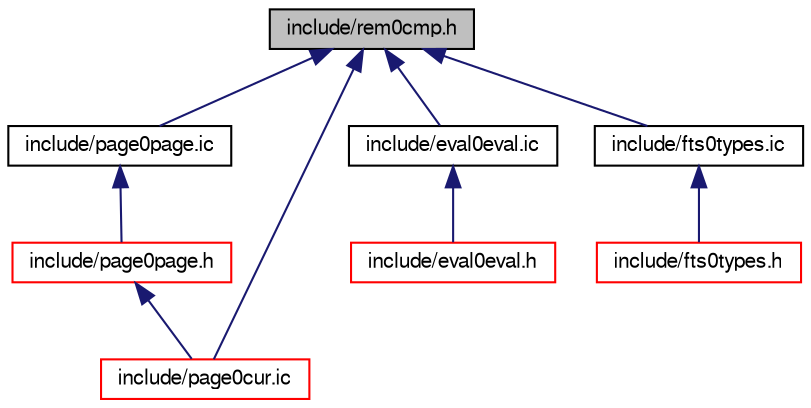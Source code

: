digraph "include/rem0cmp.h"
{
  bgcolor="transparent";
  edge [fontname="FreeSans",fontsize="10",labelfontname="FreeSans",labelfontsize="10"];
  node [fontname="FreeSans",fontsize="10",shape=record];
  Node1 [label="include/rem0cmp.h",height=0.2,width=0.4,color="black", fillcolor="grey75", style="filled" fontcolor="black"];
  Node1 -> Node2 [dir="back",color="midnightblue",fontsize="10",style="solid",fontname="FreeSans"];
  Node2 [label="include/page0page.ic",height=0.2,width=0.4,color="black",URL="$page0page_8ic.html"];
  Node2 -> Node3 [dir="back",color="midnightblue",fontsize="10",style="solid",fontname="FreeSans"];
  Node3 [label="include/page0page.h",height=0.2,width=0.4,color="red",URL="$page0page_8h.html"];
  Node3 -> Node4 [dir="back",color="midnightblue",fontsize="10",style="solid",fontname="FreeSans"];
  Node4 [label="include/page0cur.ic",height=0.2,width=0.4,color="red",URL="$page0cur_8ic.html"];
  Node1 -> Node4 [dir="back",color="midnightblue",fontsize="10",style="solid",fontname="FreeSans"];
  Node1 -> Node5 [dir="back",color="midnightblue",fontsize="10",style="solid",fontname="FreeSans"];
  Node5 [label="include/eval0eval.ic",height=0.2,width=0.4,color="black",URL="$eval0eval_8ic.html"];
  Node5 -> Node6 [dir="back",color="midnightblue",fontsize="10",style="solid",fontname="FreeSans"];
  Node6 [label="include/eval0eval.h",height=0.2,width=0.4,color="red",URL="$eval0eval_8h.html"];
  Node1 -> Node7 [dir="back",color="midnightblue",fontsize="10",style="solid",fontname="FreeSans"];
  Node7 [label="include/fts0types.ic",height=0.2,width=0.4,color="black",URL="$fts0types_8ic.html"];
  Node7 -> Node8 [dir="back",color="midnightblue",fontsize="10",style="solid",fontname="FreeSans"];
  Node8 [label="include/fts0types.h",height=0.2,width=0.4,color="red",URL="$fts0types_8h.html"];
}
